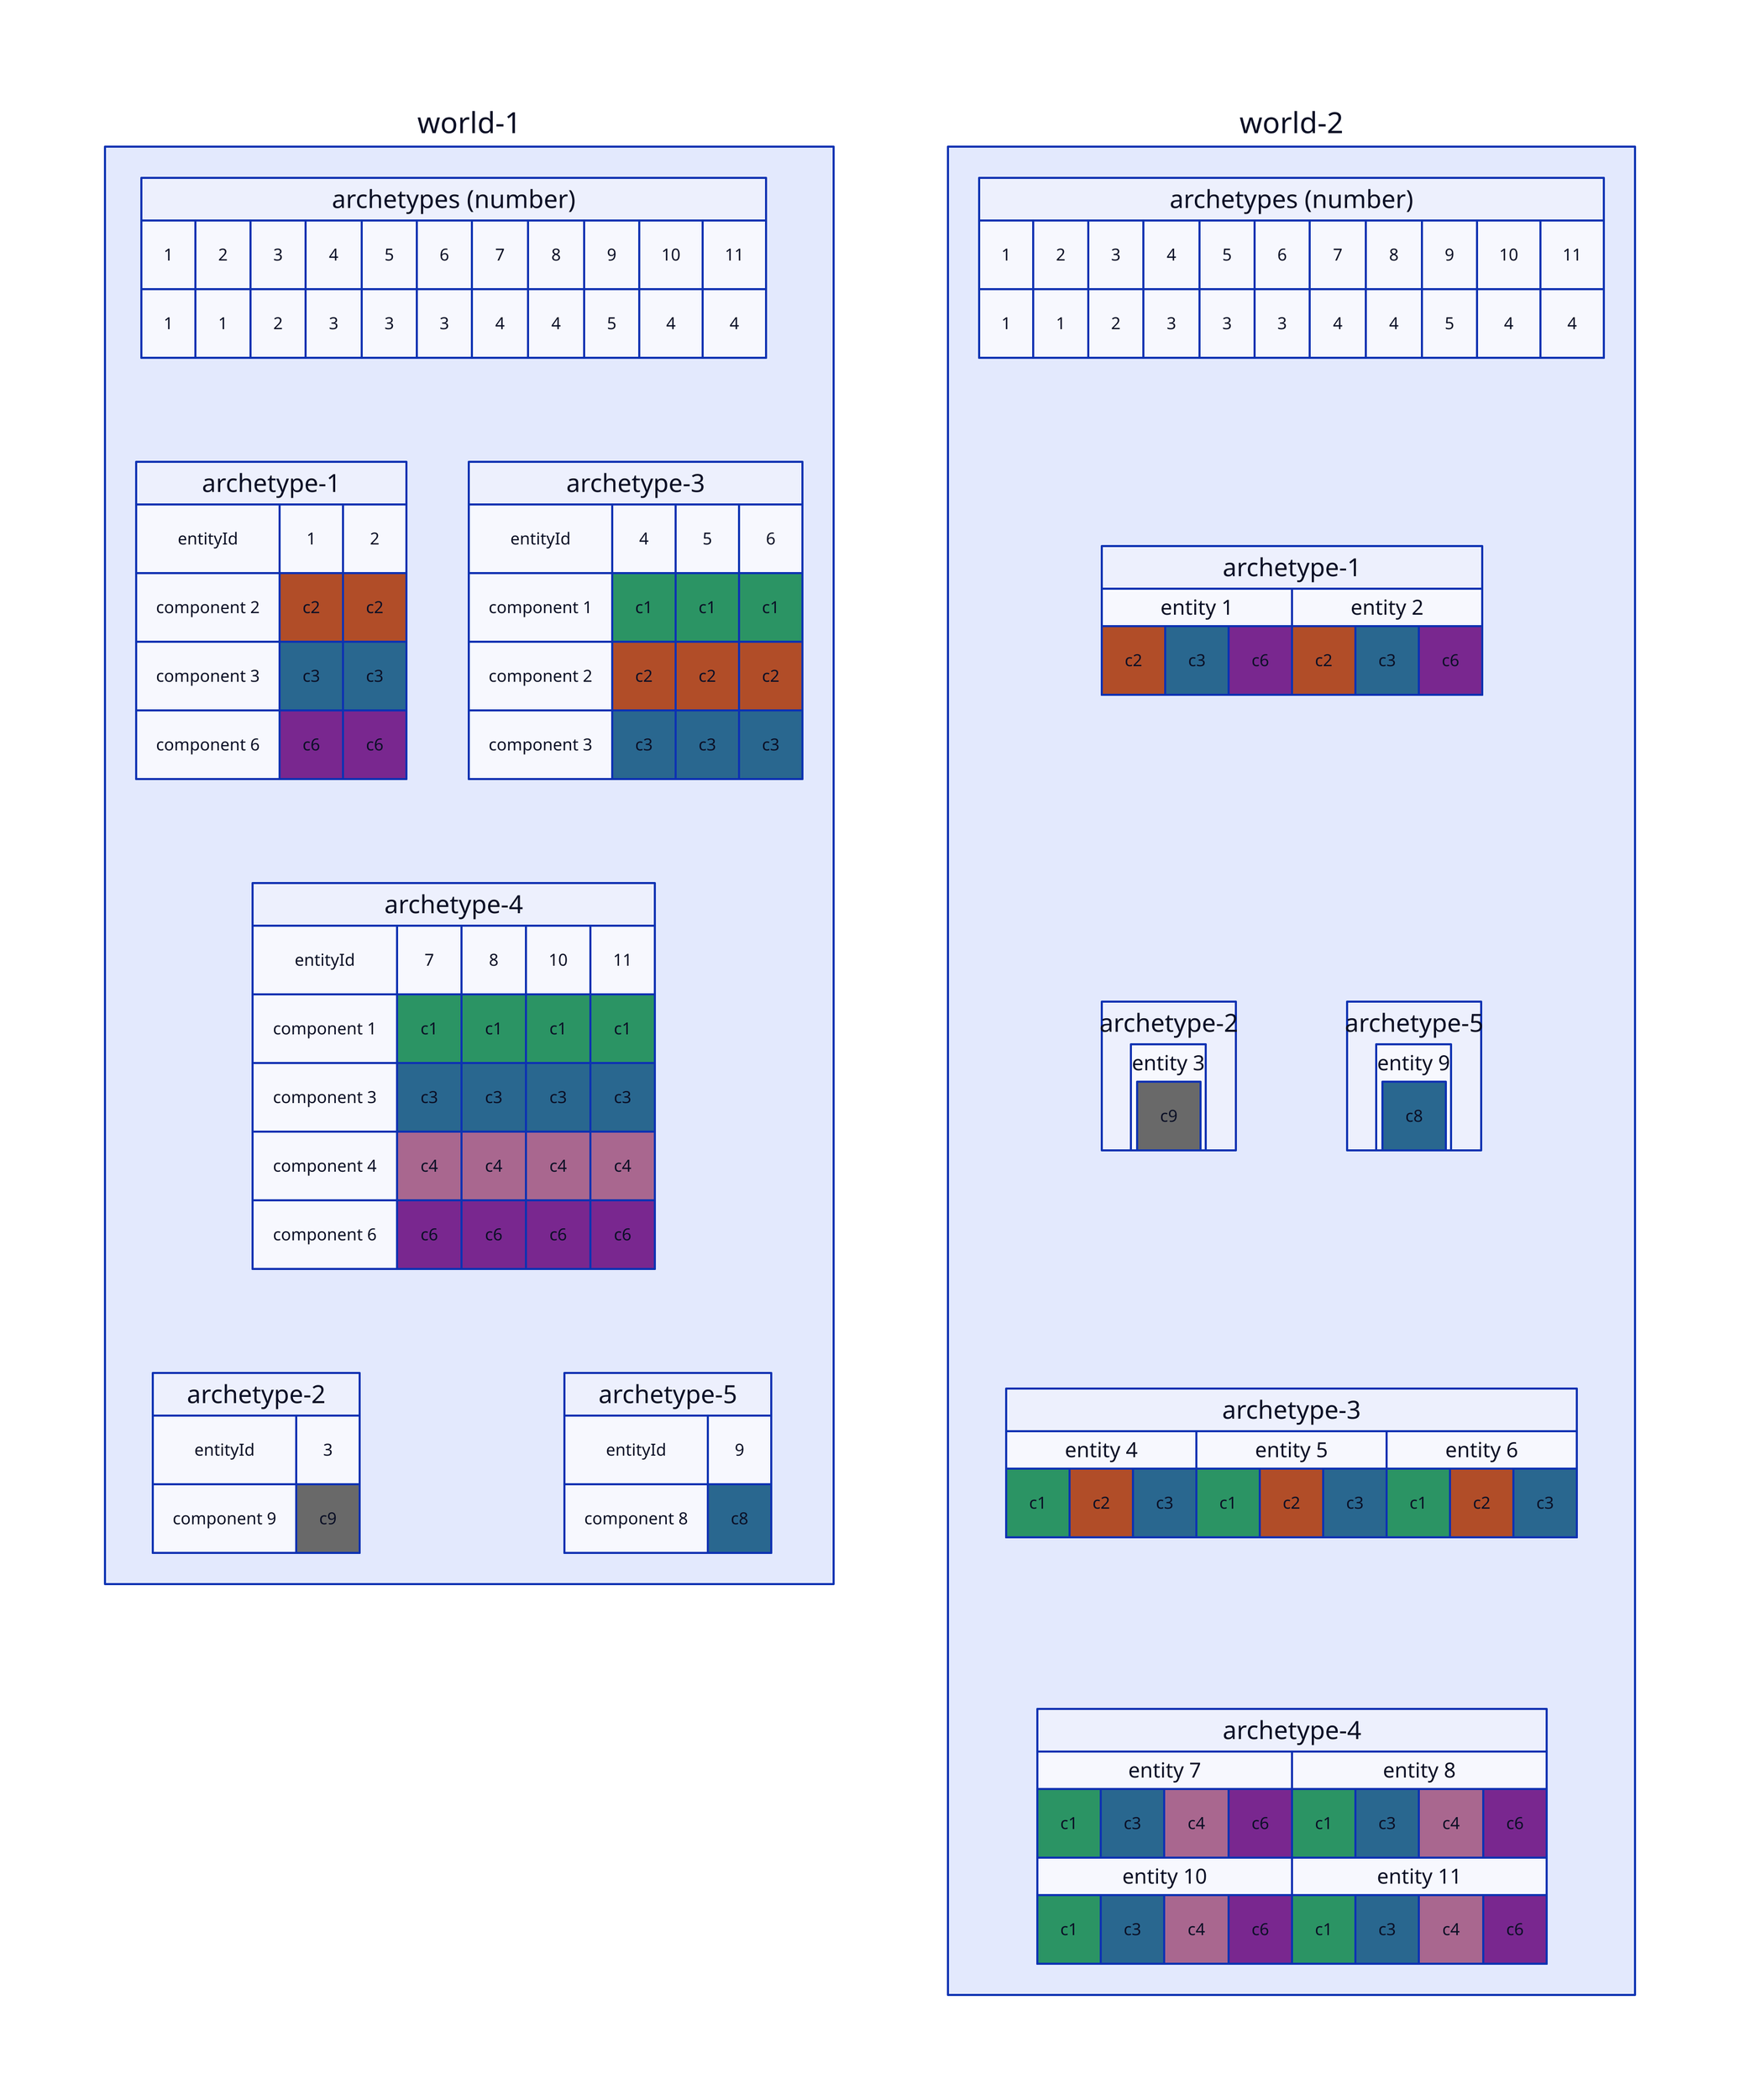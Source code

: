 classes: {
    none: { style.opacity: 0}
    arrow: {
        style.border-radius: 20
        style.stroke: "#ffffff"
    }
    s1: { style.fill: "#2b9464" }
    s2: { style.fill: "#b14d28" }
    s3: { style.fill: "#29678f" }
    s4: { style.fill: "#a9678f" }
    s5: { style.fill: "#49672f" }
    s6: { style.fill: "#79278f" }
    s7: { style.fill: "#99272f" }
    s8: { style.fill: "#29678f" }
    s9: { style.fill: "#696969" }
}

world-1: {
    archetypes (number): {
        grid-rows: 2
        grid-columns: 11
        grid-gap: 0

        1: 1
        2: 2
        3: 3
        4: 4
        5: 5
        6: 6
        7: 7
        8: 8
        9: 9
        10: 10
        11: 11

        _1: 1
        _2: 1
        _3: 2
        _4: 3
        _5: 3
        _6: 3
        _7: 4
        _8: 4
        _9: 5
        _10: 4
        _11: 4
    }

    archetype-1: {
        grid-rows: 4
        grid-columns: 3
        grid-gap: 0
        
        1-1: entityId
        1-2: 1
        1-3: 2

        2-1: component 2
        2-2: c2 {class: s2}
        2-3: c2 {class: s2}

        3-1: component 3
        3-2: c3 {class: s3}
        3-3: c3 {class: s3}

        4-1: component 6
        4-2: c6 {class: s6}
        4-3: c6 {class: s6}
    }
    archetype-2: {
        grid-rows: 2
        grid-columns: 2
        grid-gap: 0

        1-1: entityId
        1-2: 3

        2-1: component 9
        2-2: c9 {class: s9}
    }
    archetype-3: {
        grid-rows: 4
        grid-columns: 4
        grid-gap: 0
        
        1-1: entityId
        1-2: 4
        1-3: 5
        1-4: 6

        2-1: component 1
        2-2: c1 {class: s1}
        2-3: c1 {class: s1}
        2-4: c1 {class: s1}

        3-1: component 2
        3-2: c2 {class: s2}
        3-3: c2 {class: s2}
        3-4: c2 {class: s2}

        4-1: component 3
        4-2: c3 {class: s3}
        4-3: c3 {class: s3}
        4-4: c3 {class: s3}
    }
    archetype-4: {
        grid-rows: 6
        grid-columns: 5
        grid-gap: 0
        
        1-1: entityId
        1-2: 7
        1-3: 8
        1-4: 10
        1-5: 11

        2-1: component 1
        2-2: c1 {class: s1}
        2-3: c1 {class: s1}
        2-4: c1 {class: s1}
        2-5: c1 {class: s1}

        3-1: component 3
        3-2: c3 {class: s3}
        3-3: c3 {class: s3}
        3-4: c3 {class: s3}
        3-5: c3 {class: s3}

        4-1: component 4
        4-2: c4 {class: s4}
        4-3: c4 {class: s4}
        4-4: c4 {class: s4}
        4-5: c4 {class: s4}

        5-1: component 6
        5-2: c6 {class: s6}
        5-3: c6 {class: s6}
        5-4: c6 {class: s6}
        5-5: c6 {class: s6}
    }
    archetype-5: {
        grid-rows: 2
        grid-columns: 2
        grid-gap: 0

        1-1: entityId
        1-2: 9

        2-1: component 8
        2-2: c8 {class: s8}
    }

    archetypes (number) -> archetype-1 { style.opacity: 0 }
    archetypes (number) -> archetype-3 { style.opacity: 0 }
    archetype-1 -> archetype-4 { style.opacity: 0 }
    archetype-3 -> archetype-4 { style.opacity: 0 }
    archetype-4 -> archetype-2 { style.opacity: 0 }
    archetype-4 -> archetype-5 { style.opacity: 0 }
}

world-2: {
    archetypes (number): {
        grid-rows: 2
        grid-columns: 11
        grid-gap: 0

        1: 1
        2: 2
        3: 3
        4: 4
        5: 5
        6: 6
        7: 7
        8: 8
        9: 9
        10: 10
        11: 11

        _1: 1
        _2: 1
        _3: 2
        _4: 3
        _5: 3
        _6: 3
        _7: 4
        _8: 4
        _9: 5
        _10: 4
        _11: 4
    }

    archetype-1: {
        grid-rows: 1
        grid-columns: 2
        grid-gap: 0
        
        entity 1:  {
            grid-rows: 1
            grid-columns: 3
            grid-gap: 0 

            1: c2 {class: s2}
            2: c3 {class: s3}
            3: c6 {class: s6}
        }

        entity 2:  {
            grid-rows: 1
            grid-columns: 3
            grid-gap: 0 

            1: c2 {class: s2}
            2: c3 {class: s3}
            3: c6 {class: s6}
        }
    }
    archetype-2: {
        grid-rows: 1
        grid-columns: 1
        grid-gap: 0

        entity 3:  {
            grid-rows: 1
            grid-columns: 3
            grid-gap: 0 

            1: c9 {class: s9}
        }
    }

    archetype-3: {
        grid-rows: 1
        grid-columns: 3
        grid-gap: 0
        
        entity 4:  {
            grid-rows: 1
            grid-columns: 3
            grid-gap: 0 

            1: c1 {class: s1}
            2: c2 {class: s2}
            3: c3 {class: s3}
        }

        entity 5:  {
            grid-rows: 1
            grid-columns: 3
            grid-gap: 0 

            1: c1 {class: s1}
            2: c2 {class: s2}
            3: c3 {class: s3}
        }

        entity 6:  {
            grid-rows: 1
            grid-columns: 3
            grid-gap: 0 

            1: c1 {class: s1}
            2: c2 {class: s2}
            3: c3 {class: s3}
        }
    }
    archetype-4: {
        grid-rows: 2
        grid-columns: 2
        grid-gap: 0
        
        entity 7:  {
            grid-rows: 1
            grid-columns: 4
            grid-gap: 0 

            1: c1 {class: s1}
            2: c3 {class: s3}
            3: c4 {class: s4}
            4: c6 {class: s6}
        }

        entity 8:  {
            grid-rows: 1
            grid-columns: 4
            grid-gap: 0 

            1: c1 {class: s1}
            2: c3 {class: s3}
            3: c4 {class: s4}
            4: c6 {class: s6}
        }

        entity 10:  {
            grid-rows: 1
            grid-columns: 4
            grid-gap: 0 

            1: c1 {class: s1}
            2: c3 {class: s3}
            3: c4 {class: s4}
            4: c6 {class: s6}
        }

        entity 11:  {
            grid-rows: 1
            grid-columns: 4
            grid-gap: 0 

            1: c1 {class: s1}
            2: c3 {class: s3}
            3: c4 {class: s4}
            4: c6 {class: s6}
        }
    }
    archetype-5: {
        grid-rows: 1
        grid-columns: 1
        grid-gap: 0

        entity 9:  {
            grid-rows: 1
            grid-columns: 3
            grid-gap: 0 

            1: c8 {class: s8}
        }
    }

    archetypes (number) -> archetype-1 { style.opacity: 0 }
    archetype-1 -> archetype-2 { style.opacity: 0 }
    archetype-1 -> archetype-5 { style.opacity: 0 }
    archetype-2 -> archetype-3 { style.opacity: 0 }
    archetype-5 -> archetype-3 { style.opacity: 0 }
    archetype-3 -> archetype-4 { style.opacity: 0 }
}